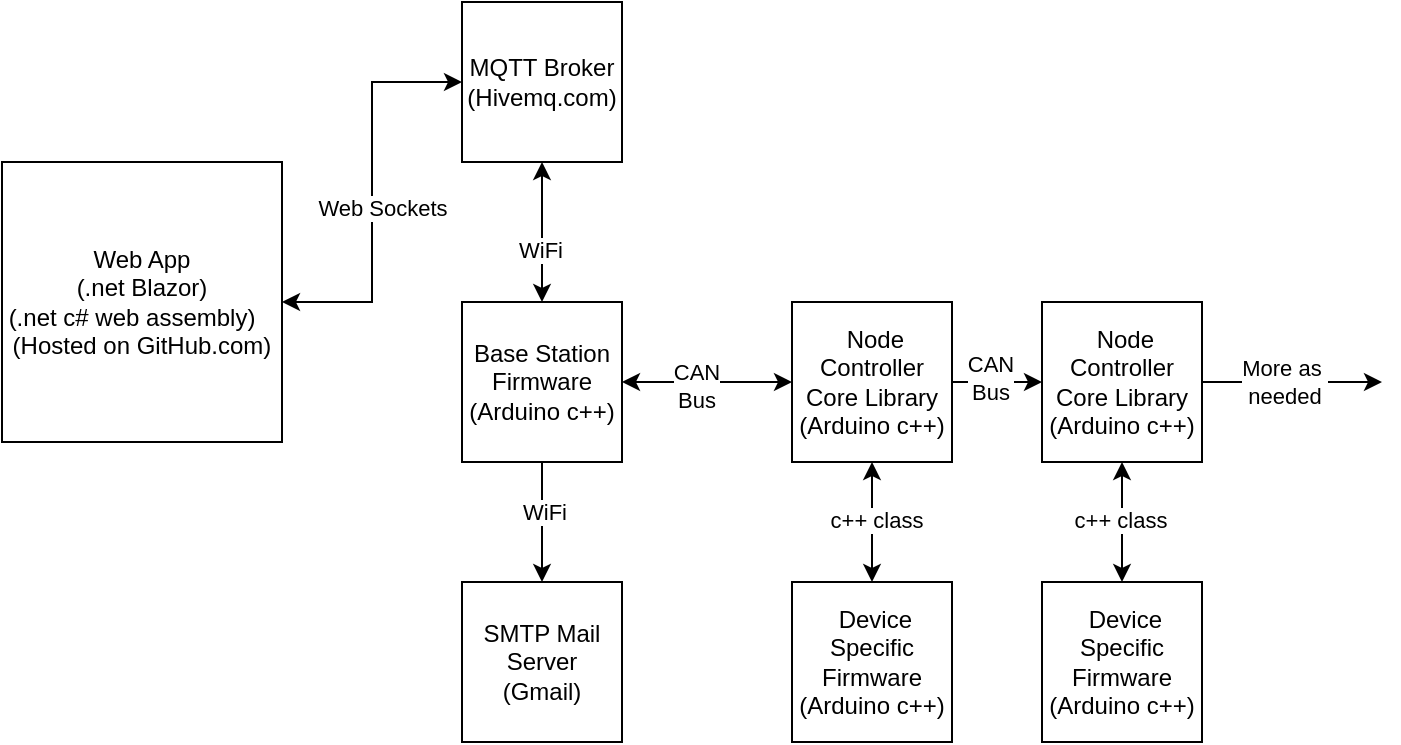 <mxfile version="24.7.17">
  <diagram name="Page-1" id="GKagwym0Konz_H8gzAiX">
    <mxGraphModel dx="1426" dy="795" grid="1" gridSize="10" guides="1" tooltips="1" connect="1" arrows="1" fold="1" page="1" pageScale="1" pageWidth="850" pageHeight="1100" math="0" shadow="0">
      <root>
        <mxCell id="0" />
        <mxCell id="1" parent="0" />
        <mxCell id="kelTFFc9wOcEyzuVwa0B-3" style="edgeStyle=orthogonalEdgeStyle;rounded=0;orthogonalLoop=1;jettySize=auto;html=1;startArrow=classic;startFill=1;" parent="1" source="kelTFFc9wOcEyzuVwa0B-1" target="kelTFFc9wOcEyzuVwa0B-2" edge="1">
          <mxGeometry relative="1" as="geometry" />
        </mxCell>
        <mxCell id="kelTFFc9wOcEyzuVwa0B-8" value="CAN&lt;div&gt;Bus&lt;/div&gt;" style="edgeLabel;html=1;align=center;verticalAlign=middle;resizable=0;points=[];" parent="kelTFFc9wOcEyzuVwa0B-3" vertex="1" connectable="0">
          <mxGeometry x="-0.125" y="-2" relative="1" as="geometry">
            <mxPoint as="offset" />
          </mxGeometry>
        </mxCell>
        <mxCell id="kelTFFc9wOcEyzuVwa0B-7" style="edgeStyle=orthogonalEdgeStyle;rounded=0;orthogonalLoop=1;jettySize=auto;html=1;entryX=0.5;entryY=0;entryDx=0;entryDy=0;" parent="1" source="kelTFFc9wOcEyzuVwa0B-1" target="kelTFFc9wOcEyzuVwa0B-6" edge="1">
          <mxGeometry relative="1" as="geometry" />
        </mxCell>
        <mxCell id="kelTFFc9wOcEyzuVwa0B-9" value="WiFi" style="edgeLabel;html=1;align=center;verticalAlign=middle;resizable=0;points=[];" parent="kelTFFc9wOcEyzuVwa0B-7" vertex="1" connectable="0">
          <mxGeometry x="-0.184" y="1" relative="1" as="geometry">
            <mxPoint as="offset" />
          </mxGeometry>
        </mxCell>
        <mxCell id="kelTFFc9wOcEyzuVwa0B-18" style="edgeStyle=orthogonalEdgeStyle;rounded=0;orthogonalLoop=1;jettySize=auto;html=1;entryX=0.5;entryY=1;entryDx=0;entryDy=0;startArrow=classic;startFill=1;" parent="1" source="kelTFFc9wOcEyzuVwa0B-1" target="kelTFFc9wOcEyzuVwa0B-17" edge="1">
          <mxGeometry relative="1" as="geometry" />
        </mxCell>
        <mxCell id="kelTFFc9wOcEyzuVwa0B-19" value="WiFi" style="edgeLabel;html=1;align=center;verticalAlign=middle;resizable=0;points=[];" parent="kelTFFc9wOcEyzuVwa0B-18" vertex="1" connectable="0">
          <mxGeometry x="-0.261" y="1" relative="1" as="geometry">
            <mxPoint as="offset" />
          </mxGeometry>
        </mxCell>
        <mxCell id="kelTFFc9wOcEyzuVwa0B-1" value="Base Station Firmware&lt;div&gt;(Arduino c++)&lt;br&gt;&lt;/div&gt;" style="whiteSpace=wrap;html=1;aspect=fixed;" parent="1" vertex="1">
          <mxGeometry x="280" y="380" width="80" height="80" as="geometry" />
        </mxCell>
        <mxCell id="kelTFFc9wOcEyzuVwa0B-5" style="edgeStyle=orthogonalEdgeStyle;rounded=0;orthogonalLoop=1;jettySize=auto;html=1;startArrow=classic;startFill=1;" parent="1" source="kelTFFc9wOcEyzuVwa0B-2" target="kelTFFc9wOcEyzuVwa0B-4" edge="1">
          <mxGeometry relative="1" as="geometry" />
        </mxCell>
        <mxCell id="kelTFFc9wOcEyzuVwa0B-20" value="c++ class" style="edgeLabel;html=1;align=center;verticalAlign=middle;resizable=0;points=[];" parent="kelTFFc9wOcEyzuVwa0B-5" vertex="1" connectable="0">
          <mxGeometry x="-0.046" y="2" relative="1" as="geometry">
            <mxPoint as="offset" />
          </mxGeometry>
        </mxCell>
        <mxCell id="kelTFFc9wOcEyzuVwa0B-13" style="edgeStyle=orthogonalEdgeStyle;rounded=0;orthogonalLoop=1;jettySize=auto;html=1;" parent="1" source="kelTFFc9wOcEyzuVwa0B-2" target="kelTFFc9wOcEyzuVwa0B-11" edge="1">
          <mxGeometry relative="1" as="geometry" />
        </mxCell>
        <mxCell id="kelTFFc9wOcEyzuVwa0B-16" value="CAN&lt;div&gt;Bus&lt;/div&gt;" style="edgeLabel;html=1;align=center;verticalAlign=middle;resizable=0;points=[];" parent="kelTFFc9wOcEyzuVwa0B-13" vertex="1" connectable="0">
          <mxGeometry x="-0.182" y="2" relative="1" as="geometry">
            <mxPoint as="offset" />
          </mxGeometry>
        </mxCell>
        <mxCell id="kelTFFc9wOcEyzuVwa0B-2" value="&lt;div&gt;&amp;nbsp;Node Controller Core Library&lt;/div&gt;&lt;div&gt;(Arduino c++)&lt;/div&gt;" style="whiteSpace=wrap;html=1;aspect=fixed;" parent="1" vertex="1">
          <mxGeometry x="445" y="380" width="80" height="80" as="geometry" />
        </mxCell>
        <mxCell id="kelTFFc9wOcEyzuVwa0B-4" value="&lt;div&gt;&amp;nbsp;Device Specific Firmware&lt;br&gt;&lt;/div&gt;&lt;div&gt;(Arduino c++)&lt;/div&gt;" style="whiteSpace=wrap;html=1;aspect=fixed;" parent="1" vertex="1">
          <mxGeometry x="445" y="520" width="80" height="80" as="geometry" />
        </mxCell>
        <mxCell id="kelTFFc9wOcEyzuVwa0B-6" value="SMTP Mail Server&lt;div&gt;(Gmail)&lt;/div&gt;" style="whiteSpace=wrap;html=1;aspect=fixed;" parent="1" vertex="1">
          <mxGeometry x="280" y="520" width="80" height="80" as="geometry" />
        </mxCell>
        <mxCell id="kelTFFc9wOcEyzuVwa0B-10" style="edgeStyle=orthogonalEdgeStyle;rounded=0;orthogonalLoop=1;jettySize=auto;html=1;startArrow=classic;startFill=1;" parent="1" source="kelTFFc9wOcEyzuVwa0B-11" target="kelTFFc9wOcEyzuVwa0B-12" edge="1">
          <mxGeometry relative="1" as="geometry" />
        </mxCell>
        <mxCell id="kelTFFc9wOcEyzuVwa0B-21" value="c++ class" style="edgeLabel;html=1;align=center;verticalAlign=middle;resizable=0;points=[];" parent="kelTFFc9wOcEyzuVwa0B-10" vertex="1" connectable="0">
          <mxGeometry x="-0.046" y="-1" relative="1" as="geometry">
            <mxPoint as="offset" />
          </mxGeometry>
        </mxCell>
        <mxCell id="kelTFFc9wOcEyzuVwa0B-14" style="edgeStyle=orthogonalEdgeStyle;rounded=0;orthogonalLoop=1;jettySize=auto;html=1;" parent="1" source="kelTFFc9wOcEyzuVwa0B-11" edge="1">
          <mxGeometry relative="1" as="geometry">
            <mxPoint x="740" y="420" as="targetPoint" />
          </mxGeometry>
        </mxCell>
        <mxCell id="kelTFFc9wOcEyzuVwa0B-15" value="More as&amp;nbsp;&lt;div&gt;needed&lt;/div&gt;" style="edgeLabel;html=1;align=center;verticalAlign=middle;resizable=0;points=[];" parent="kelTFFc9wOcEyzuVwa0B-14" vertex="1" connectable="0">
          <mxGeometry x="-0.221" y="2" relative="1" as="geometry">
            <mxPoint x="5" y="2" as="offset" />
          </mxGeometry>
        </mxCell>
        <mxCell id="kelTFFc9wOcEyzuVwa0B-11" value="&lt;div&gt;&amp;nbsp;Node Controller Core Library&lt;/div&gt;&lt;div&gt;(Arduino c++)&lt;/div&gt;" style="whiteSpace=wrap;html=1;aspect=fixed;" parent="1" vertex="1">
          <mxGeometry x="570" y="380" width="80" height="80" as="geometry" />
        </mxCell>
        <mxCell id="kelTFFc9wOcEyzuVwa0B-12" value="&lt;div&gt;&amp;nbsp;Device Specific Firmware&lt;br&gt;&lt;/div&gt;&lt;div&gt;(Arduino c++)&lt;/div&gt;" style="whiteSpace=wrap;html=1;aspect=fixed;" parent="1" vertex="1">
          <mxGeometry x="570" y="520" width="80" height="80" as="geometry" />
        </mxCell>
        <mxCell id="kelTFFc9wOcEyzuVwa0B-17" value="MQTT Broker&lt;div&gt;(Hivemq.com)&lt;/div&gt;" style="whiteSpace=wrap;html=1;aspect=fixed;" parent="1" vertex="1">
          <mxGeometry x="280" y="230" width="80" height="80" as="geometry" />
        </mxCell>
        <mxCell id="kelTFFc9wOcEyzuVwa0B-23" style="edgeStyle=orthogonalEdgeStyle;rounded=0;orthogonalLoop=1;jettySize=auto;html=1;startArrow=classic;startFill=1;" parent="1" source="kelTFFc9wOcEyzuVwa0B-22" target="kelTFFc9wOcEyzuVwa0B-17" edge="1">
          <mxGeometry relative="1" as="geometry" />
        </mxCell>
        <mxCell id="kelTFFc9wOcEyzuVwa0B-25" value="Web Sockets" style="edgeLabel;html=1;align=center;verticalAlign=middle;resizable=0;points=[];" parent="kelTFFc9wOcEyzuVwa0B-23" vertex="1" connectable="0">
          <mxGeometry x="-0.089" y="-1" relative="1" as="geometry">
            <mxPoint x="4" y="-1" as="offset" />
          </mxGeometry>
        </mxCell>
        <mxCell id="kelTFFc9wOcEyzuVwa0B-22" value="Web App&lt;div&gt;(.net Blazor)&lt;/div&gt;&lt;div&gt;(.net c# web assembly)&lt;span style=&quot;white-space: pre;&quot;&gt;&#x9;&lt;/span&gt;&lt;/div&gt;&lt;div&gt;&lt;span style=&quot;white-space: pre;&quot;&gt;(Hosted on GitHub.com)&lt;/span&gt;&lt;/div&gt;" style="whiteSpace=wrap;html=1;aspect=fixed;" parent="1" vertex="1">
          <mxGeometry x="50" y="310" width="140" height="140" as="geometry" />
        </mxCell>
      </root>
    </mxGraphModel>
  </diagram>
</mxfile>
